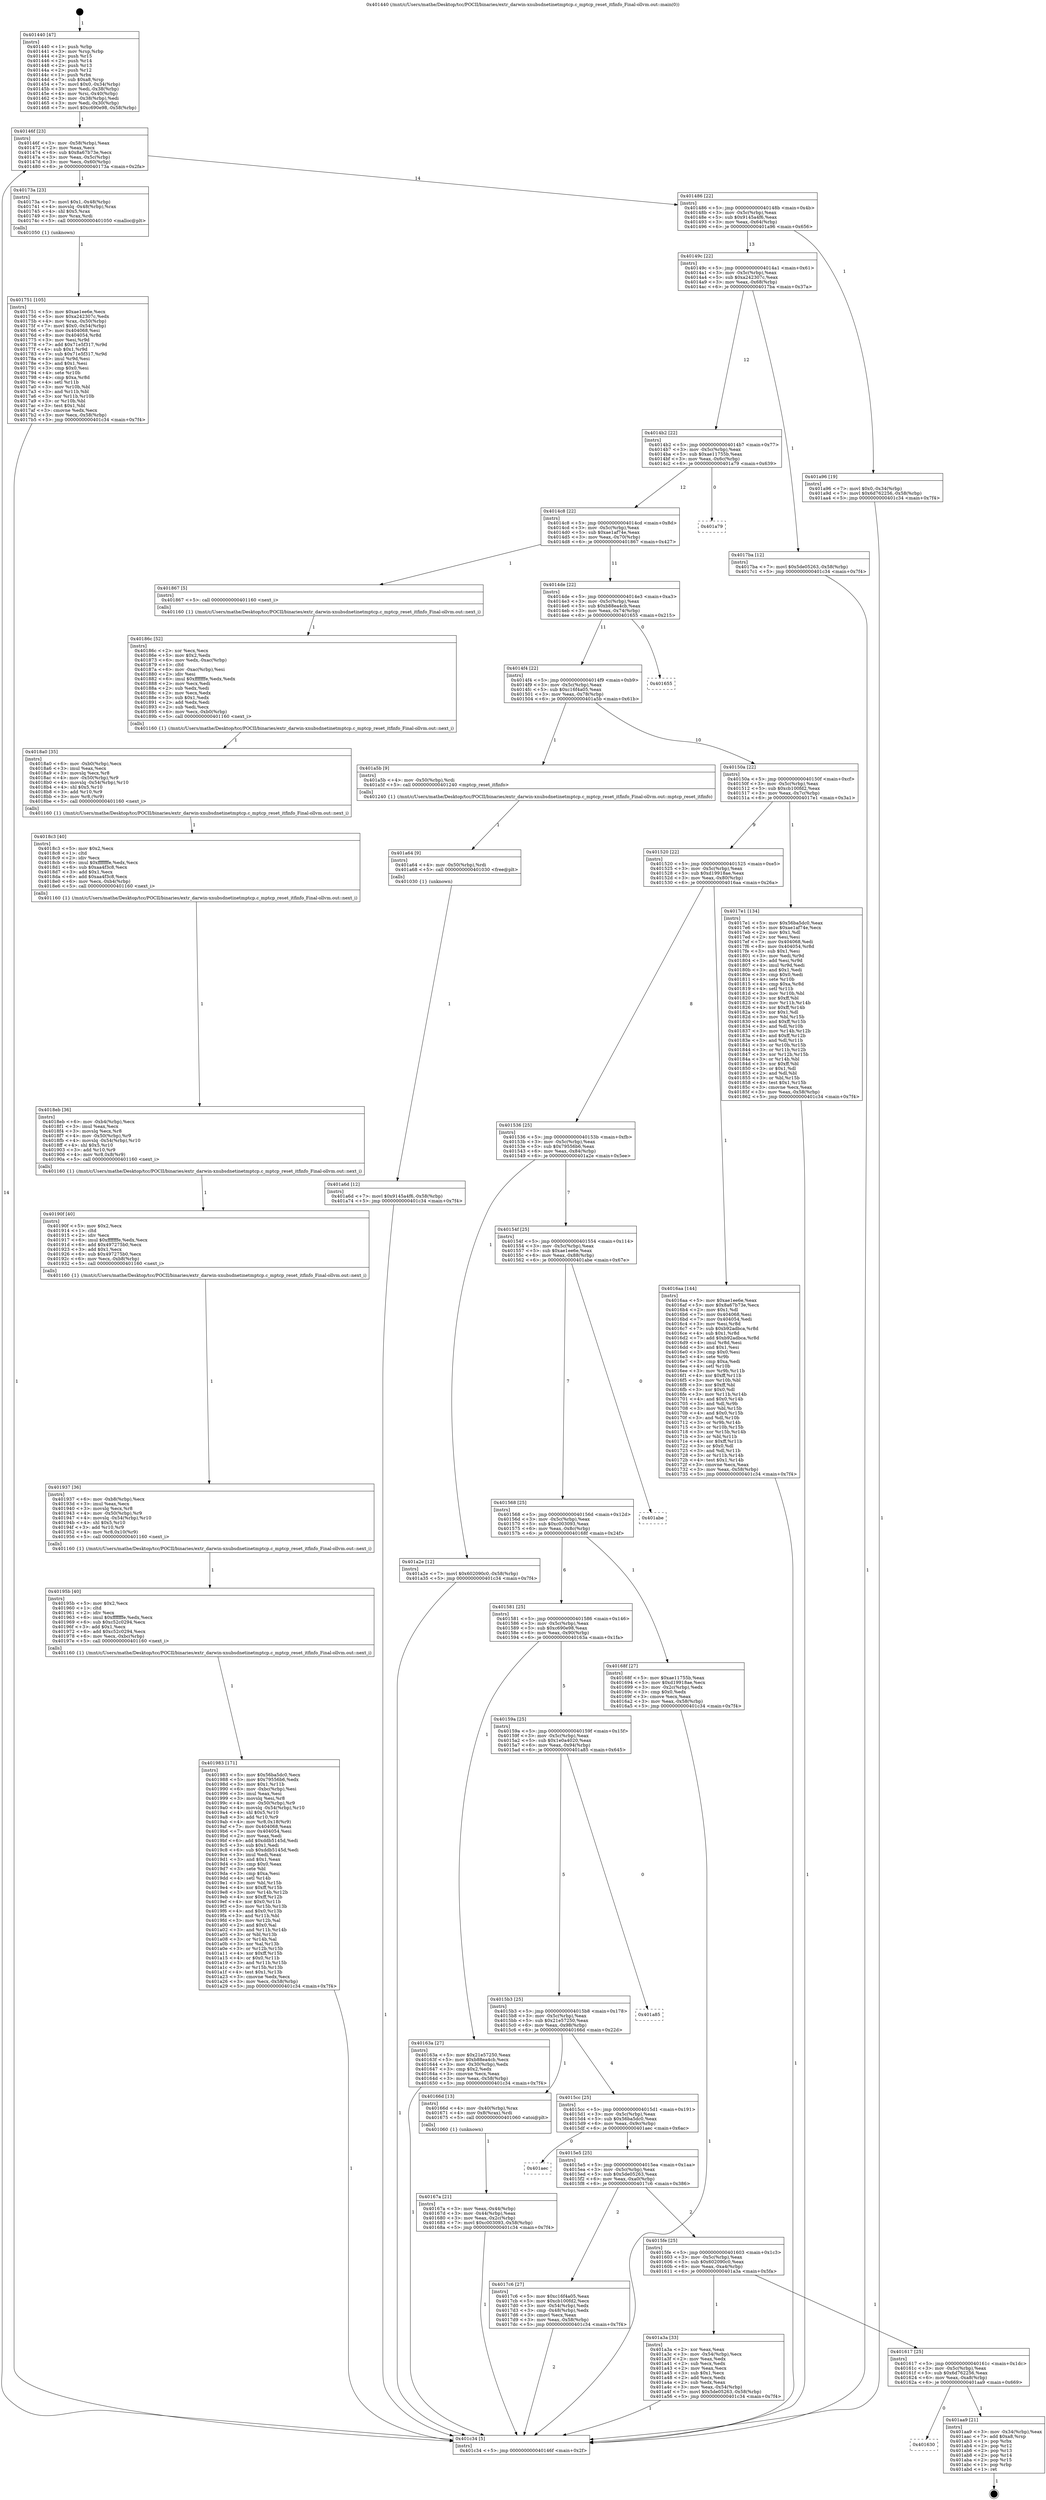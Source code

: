 digraph "0x401440" {
  label = "0x401440 (/mnt/c/Users/mathe/Desktop/tcc/POCII/binaries/extr_darwin-xnubsdnetinetmptcp.c_mptcp_reset_itfinfo_Final-ollvm.out::main(0))"
  labelloc = "t"
  node[shape=record]

  Entry [label="",width=0.3,height=0.3,shape=circle,fillcolor=black,style=filled]
  "0x40146f" [label="{
     0x40146f [23]\l
     | [instrs]\l
     &nbsp;&nbsp;0x40146f \<+3\>: mov -0x58(%rbp),%eax\l
     &nbsp;&nbsp;0x401472 \<+2\>: mov %eax,%ecx\l
     &nbsp;&nbsp;0x401474 \<+6\>: sub $0x8a67b73e,%ecx\l
     &nbsp;&nbsp;0x40147a \<+3\>: mov %eax,-0x5c(%rbp)\l
     &nbsp;&nbsp;0x40147d \<+3\>: mov %ecx,-0x60(%rbp)\l
     &nbsp;&nbsp;0x401480 \<+6\>: je 000000000040173a \<main+0x2fa\>\l
  }"]
  "0x40173a" [label="{
     0x40173a [23]\l
     | [instrs]\l
     &nbsp;&nbsp;0x40173a \<+7\>: movl $0x1,-0x48(%rbp)\l
     &nbsp;&nbsp;0x401741 \<+4\>: movslq -0x48(%rbp),%rax\l
     &nbsp;&nbsp;0x401745 \<+4\>: shl $0x5,%rax\l
     &nbsp;&nbsp;0x401749 \<+3\>: mov %rax,%rdi\l
     &nbsp;&nbsp;0x40174c \<+5\>: call 0000000000401050 \<malloc@plt\>\l
     | [calls]\l
     &nbsp;&nbsp;0x401050 \{1\} (unknown)\l
  }"]
  "0x401486" [label="{
     0x401486 [22]\l
     | [instrs]\l
     &nbsp;&nbsp;0x401486 \<+5\>: jmp 000000000040148b \<main+0x4b\>\l
     &nbsp;&nbsp;0x40148b \<+3\>: mov -0x5c(%rbp),%eax\l
     &nbsp;&nbsp;0x40148e \<+5\>: sub $0x9145a4f6,%eax\l
     &nbsp;&nbsp;0x401493 \<+3\>: mov %eax,-0x64(%rbp)\l
     &nbsp;&nbsp;0x401496 \<+6\>: je 0000000000401a96 \<main+0x656\>\l
  }"]
  Exit [label="",width=0.3,height=0.3,shape=circle,fillcolor=black,style=filled,peripheries=2]
  "0x401a96" [label="{
     0x401a96 [19]\l
     | [instrs]\l
     &nbsp;&nbsp;0x401a96 \<+7\>: movl $0x0,-0x34(%rbp)\l
     &nbsp;&nbsp;0x401a9d \<+7\>: movl $0x6d762256,-0x58(%rbp)\l
     &nbsp;&nbsp;0x401aa4 \<+5\>: jmp 0000000000401c34 \<main+0x7f4\>\l
  }"]
  "0x40149c" [label="{
     0x40149c [22]\l
     | [instrs]\l
     &nbsp;&nbsp;0x40149c \<+5\>: jmp 00000000004014a1 \<main+0x61\>\l
     &nbsp;&nbsp;0x4014a1 \<+3\>: mov -0x5c(%rbp),%eax\l
     &nbsp;&nbsp;0x4014a4 \<+5\>: sub $0xa242307c,%eax\l
     &nbsp;&nbsp;0x4014a9 \<+3\>: mov %eax,-0x68(%rbp)\l
     &nbsp;&nbsp;0x4014ac \<+6\>: je 00000000004017ba \<main+0x37a\>\l
  }"]
  "0x401630" [label="{
     0x401630\l
  }", style=dashed]
  "0x4017ba" [label="{
     0x4017ba [12]\l
     | [instrs]\l
     &nbsp;&nbsp;0x4017ba \<+7\>: movl $0x5de05263,-0x58(%rbp)\l
     &nbsp;&nbsp;0x4017c1 \<+5\>: jmp 0000000000401c34 \<main+0x7f4\>\l
  }"]
  "0x4014b2" [label="{
     0x4014b2 [22]\l
     | [instrs]\l
     &nbsp;&nbsp;0x4014b2 \<+5\>: jmp 00000000004014b7 \<main+0x77\>\l
     &nbsp;&nbsp;0x4014b7 \<+3\>: mov -0x5c(%rbp),%eax\l
     &nbsp;&nbsp;0x4014ba \<+5\>: sub $0xae11755b,%eax\l
     &nbsp;&nbsp;0x4014bf \<+3\>: mov %eax,-0x6c(%rbp)\l
     &nbsp;&nbsp;0x4014c2 \<+6\>: je 0000000000401a79 \<main+0x639\>\l
  }"]
  "0x401aa9" [label="{
     0x401aa9 [21]\l
     | [instrs]\l
     &nbsp;&nbsp;0x401aa9 \<+3\>: mov -0x34(%rbp),%eax\l
     &nbsp;&nbsp;0x401aac \<+7\>: add $0xa8,%rsp\l
     &nbsp;&nbsp;0x401ab3 \<+1\>: pop %rbx\l
     &nbsp;&nbsp;0x401ab4 \<+2\>: pop %r12\l
     &nbsp;&nbsp;0x401ab6 \<+2\>: pop %r13\l
     &nbsp;&nbsp;0x401ab8 \<+2\>: pop %r14\l
     &nbsp;&nbsp;0x401aba \<+2\>: pop %r15\l
     &nbsp;&nbsp;0x401abc \<+1\>: pop %rbp\l
     &nbsp;&nbsp;0x401abd \<+1\>: ret\l
  }"]
  "0x401a79" [label="{
     0x401a79\l
  }", style=dashed]
  "0x4014c8" [label="{
     0x4014c8 [22]\l
     | [instrs]\l
     &nbsp;&nbsp;0x4014c8 \<+5\>: jmp 00000000004014cd \<main+0x8d\>\l
     &nbsp;&nbsp;0x4014cd \<+3\>: mov -0x5c(%rbp),%eax\l
     &nbsp;&nbsp;0x4014d0 \<+5\>: sub $0xae1af74e,%eax\l
     &nbsp;&nbsp;0x4014d5 \<+3\>: mov %eax,-0x70(%rbp)\l
     &nbsp;&nbsp;0x4014d8 \<+6\>: je 0000000000401867 \<main+0x427\>\l
  }"]
  "0x401a6d" [label="{
     0x401a6d [12]\l
     | [instrs]\l
     &nbsp;&nbsp;0x401a6d \<+7\>: movl $0x9145a4f6,-0x58(%rbp)\l
     &nbsp;&nbsp;0x401a74 \<+5\>: jmp 0000000000401c34 \<main+0x7f4\>\l
  }"]
  "0x401867" [label="{
     0x401867 [5]\l
     | [instrs]\l
     &nbsp;&nbsp;0x401867 \<+5\>: call 0000000000401160 \<next_i\>\l
     | [calls]\l
     &nbsp;&nbsp;0x401160 \{1\} (/mnt/c/Users/mathe/Desktop/tcc/POCII/binaries/extr_darwin-xnubsdnetinetmptcp.c_mptcp_reset_itfinfo_Final-ollvm.out::next_i)\l
  }"]
  "0x4014de" [label="{
     0x4014de [22]\l
     | [instrs]\l
     &nbsp;&nbsp;0x4014de \<+5\>: jmp 00000000004014e3 \<main+0xa3\>\l
     &nbsp;&nbsp;0x4014e3 \<+3\>: mov -0x5c(%rbp),%eax\l
     &nbsp;&nbsp;0x4014e6 \<+5\>: sub $0xb88ea4cb,%eax\l
     &nbsp;&nbsp;0x4014eb \<+3\>: mov %eax,-0x74(%rbp)\l
     &nbsp;&nbsp;0x4014ee \<+6\>: je 0000000000401655 \<main+0x215\>\l
  }"]
  "0x401a64" [label="{
     0x401a64 [9]\l
     | [instrs]\l
     &nbsp;&nbsp;0x401a64 \<+4\>: mov -0x50(%rbp),%rdi\l
     &nbsp;&nbsp;0x401a68 \<+5\>: call 0000000000401030 \<free@plt\>\l
     | [calls]\l
     &nbsp;&nbsp;0x401030 \{1\} (unknown)\l
  }"]
  "0x401655" [label="{
     0x401655\l
  }", style=dashed]
  "0x4014f4" [label="{
     0x4014f4 [22]\l
     | [instrs]\l
     &nbsp;&nbsp;0x4014f4 \<+5\>: jmp 00000000004014f9 \<main+0xb9\>\l
     &nbsp;&nbsp;0x4014f9 \<+3\>: mov -0x5c(%rbp),%eax\l
     &nbsp;&nbsp;0x4014fc \<+5\>: sub $0xc16f4a05,%eax\l
     &nbsp;&nbsp;0x401501 \<+3\>: mov %eax,-0x78(%rbp)\l
     &nbsp;&nbsp;0x401504 \<+6\>: je 0000000000401a5b \<main+0x61b\>\l
  }"]
  "0x401617" [label="{
     0x401617 [25]\l
     | [instrs]\l
     &nbsp;&nbsp;0x401617 \<+5\>: jmp 000000000040161c \<main+0x1dc\>\l
     &nbsp;&nbsp;0x40161c \<+3\>: mov -0x5c(%rbp),%eax\l
     &nbsp;&nbsp;0x40161f \<+5\>: sub $0x6d762256,%eax\l
     &nbsp;&nbsp;0x401624 \<+6\>: mov %eax,-0xa8(%rbp)\l
     &nbsp;&nbsp;0x40162a \<+6\>: je 0000000000401aa9 \<main+0x669\>\l
  }"]
  "0x401a5b" [label="{
     0x401a5b [9]\l
     | [instrs]\l
     &nbsp;&nbsp;0x401a5b \<+4\>: mov -0x50(%rbp),%rdi\l
     &nbsp;&nbsp;0x401a5f \<+5\>: call 0000000000401240 \<mptcp_reset_itfinfo\>\l
     | [calls]\l
     &nbsp;&nbsp;0x401240 \{1\} (/mnt/c/Users/mathe/Desktop/tcc/POCII/binaries/extr_darwin-xnubsdnetinetmptcp.c_mptcp_reset_itfinfo_Final-ollvm.out::mptcp_reset_itfinfo)\l
  }"]
  "0x40150a" [label="{
     0x40150a [22]\l
     | [instrs]\l
     &nbsp;&nbsp;0x40150a \<+5\>: jmp 000000000040150f \<main+0xcf\>\l
     &nbsp;&nbsp;0x40150f \<+3\>: mov -0x5c(%rbp),%eax\l
     &nbsp;&nbsp;0x401512 \<+5\>: sub $0xcb100fd2,%eax\l
     &nbsp;&nbsp;0x401517 \<+3\>: mov %eax,-0x7c(%rbp)\l
     &nbsp;&nbsp;0x40151a \<+6\>: je 00000000004017e1 \<main+0x3a1\>\l
  }"]
  "0x401a3a" [label="{
     0x401a3a [33]\l
     | [instrs]\l
     &nbsp;&nbsp;0x401a3a \<+2\>: xor %eax,%eax\l
     &nbsp;&nbsp;0x401a3c \<+3\>: mov -0x54(%rbp),%ecx\l
     &nbsp;&nbsp;0x401a3f \<+2\>: mov %eax,%edx\l
     &nbsp;&nbsp;0x401a41 \<+2\>: sub %ecx,%edx\l
     &nbsp;&nbsp;0x401a43 \<+2\>: mov %eax,%ecx\l
     &nbsp;&nbsp;0x401a45 \<+3\>: sub $0x1,%ecx\l
     &nbsp;&nbsp;0x401a48 \<+2\>: add %ecx,%edx\l
     &nbsp;&nbsp;0x401a4a \<+2\>: sub %edx,%eax\l
     &nbsp;&nbsp;0x401a4c \<+3\>: mov %eax,-0x54(%rbp)\l
     &nbsp;&nbsp;0x401a4f \<+7\>: movl $0x5de05263,-0x58(%rbp)\l
     &nbsp;&nbsp;0x401a56 \<+5\>: jmp 0000000000401c34 \<main+0x7f4\>\l
  }"]
  "0x4017e1" [label="{
     0x4017e1 [134]\l
     | [instrs]\l
     &nbsp;&nbsp;0x4017e1 \<+5\>: mov $0x56ba5dc0,%eax\l
     &nbsp;&nbsp;0x4017e6 \<+5\>: mov $0xae1af74e,%ecx\l
     &nbsp;&nbsp;0x4017eb \<+2\>: mov $0x1,%dl\l
     &nbsp;&nbsp;0x4017ed \<+2\>: xor %esi,%esi\l
     &nbsp;&nbsp;0x4017ef \<+7\>: mov 0x404068,%edi\l
     &nbsp;&nbsp;0x4017f6 \<+8\>: mov 0x404054,%r8d\l
     &nbsp;&nbsp;0x4017fe \<+3\>: sub $0x1,%esi\l
     &nbsp;&nbsp;0x401801 \<+3\>: mov %edi,%r9d\l
     &nbsp;&nbsp;0x401804 \<+3\>: add %esi,%r9d\l
     &nbsp;&nbsp;0x401807 \<+4\>: imul %r9d,%edi\l
     &nbsp;&nbsp;0x40180b \<+3\>: and $0x1,%edi\l
     &nbsp;&nbsp;0x40180e \<+3\>: cmp $0x0,%edi\l
     &nbsp;&nbsp;0x401811 \<+4\>: sete %r10b\l
     &nbsp;&nbsp;0x401815 \<+4\>: cmp $0xa,%r8d\l
     &nbsp;&nbsp;0x401819 \<+4\>: setl %r11b\l
     &nbsp;&nbsp;0x40181d \<+3\>: mov %r10b,%bl\l
     &nbsp;&nbsp;0x401820 \<+3\>: xor $0xff,%bl\l
     &nbsp;&nbsp;0x401823 \<+3\>: mov %r11b,%r14b\l
     &nbsp;&nbsp;0x401826 \<+4\>: xor $0xff,%r14b\l
     &nbsp;&nbsp;0x40182a \<+3\>: xor $0x1,%dl\l
     &nbsp;&nbsp;0x40182d \<+3\>: mov %bl,%r15b\l
     &nbsp;&nbsp;0x401830 \<+4\>: and $0xff,%r15b\l
     &nbsp;&nbsp;0x401834 \<+3\>: and %dl,%r10b\l
     &nbsp;&nbsp;0x401837 \<+3\>: mov %r14b,%r12b\l
     &nbsp;&nbsp;0x40183a \<+4\>: and $0xff,%r12b\l
     &nbsp;&nbsp;0x40183e \<+3\>: and %dl,%r11b\l
     &nbsp;&nbsp;0x401841 \<+3\>: or %r10b,%r15b\l
     &nbsp;&nbsp;0x401844 \<+3\>: or %r11b,%r12b\l
     &nbsp;&nbsp;0x401847 \<+3\>: xor %r12b,%r15b\l
     &nbsp;&nbsp;0x40184a \<+3\>: or %r14b,%bl\l
     &nbsp;&nbsp;0x40184d \<+3\>: xor $0xff,%bl\l
     &nbsp;&nbsp;0x401850 \<+3\>: or $0x1,%dl\l
     &nbsp;&nbsp;0x401853 \<+2\>: and %dl,%bl\l
     &nbsp;&nbsp;0x401855 \<+3\>: or %bl,%r15b\l
     &nbsp;&nbsp;0x401858 \<+4\>: test $0x1,%r15b\l
     &nbsp;&nbsp;0x40185c \<+3\>: cmovne %ecx,%eax\l
     &nbsp;&nbsp;0x40185f \<+3\>: mov %eax,-0x58(%rbp)\l
     &nbsp;&nbsp;0x401862 \<+5\>: jmp 0000000000401c34 \<main+0x7f4\>\l
  }"]
  "0x401520" [label="{
     0x401520 [22]\l
     | [instrs]\l
     &nbsp;&nbsp;0x401520 \<+5\>: jmp 0000000000401525 \<main+0xe5\>\l
     &nbsp;&nbsp;0x401525 \<+3\>: mov -0x5c(%rbp),%eax\l
     &nbsp;&nbsp;0x401528 \<+5\>: sub $0xd19918ae,%eax\l
     &nbsp;&nbsp;0x40152d \<+3\>: mov %eax,-0x80(%rbp)\l
     &nbsp;&nbsp;0x401530 \<+6\>: je 00000000004016aa \<main+0x26a\>\l
  }"]
  "0x401983" [label="{
     0x401983 [171]\l
     | [instrs]\l
     &nbsp;&nbsp;0x401983 \<+5\>: mov $0x56ba5dc0,%ecx\l
     &nbsp;&nbsp;0x401988 \<+5\>: mov $0x79556b6,%edx\l
     &nbsp;&nbsp;0x40198d \<+3\>: mov $0x1,%r11b\l
     &nbsp;&nbsp;0x401990 \<+6\>: mov -0xbc(%rbp),%esi\l
     &nbsp;&nbsp;0x401996 \<+3\>: imul %eax,%esi\l
     &nbsp;&nbsp;0x401999 \<+3\>: movslq %esi,%r8\l
     &nbsp;&nbsp;0x40199c \<+4\>: mov -0x50(%rbp),%r9\l
     &nbsp;&nbsp;0x4019a0 \<+4\>: movslq -0x54(%rbp),%r10\l
     &nbsp;&nbsp;0x4019a4 \<+4\>: shl $0x5,%r10\l
     &nbsp;&nbsp;0x4019a8 \<+3\>: add %r10,%r9\l
     &nbsp;&nbsp;0x4019ab \<+4\>: mov %r8,0x18(%r9)\l
     &nbsp;&nbsp;0x4019af \<+7\>: mov 0x404068,%eax\l
     &nbsp;&nbsp;0x4019b6 \<+7\>: mov 0x404054,%esi\l
     &nbsp;&nbsp;0x4019bd \<+2\>: mov %eax,%edi\l
     &nbsp;&nbsp;0x4019bf \<+6\>: add $0xddb5145d,%edi\l
     &nbsp;&nbsp;0x4019c5 \<+3\>: sub $0x1,%edi\l
     &nbsp;&nbsp;0x4019c8 \<+6\>: sub $0xddb5145d,%edi\l
     &nbsp;&nbsp;0x4019ce \<+3\>: imul %edi,%eax\l
     &nbsp;&nbsp;0x4019d1 \<+3\>: and $0x1,%eax\l
     &nbsp;&nbsp;0x4019d4 \<+3\>: cmp $0x0,%eax\l
     &nbsp;&nbsp;0x4019d7 \<+3\>: sete %bl\l
     &nbsp;&nbsp;0x4019da \<+3\>: cmp $0xa,%esi\l
     &nbsp;&nbsp;0x4019dd \<+4\>: setl %r14b\l
     &nbsp;&nbsp;0x4019e1 \<+3\>: mov %bl,%r15b\l
     &nbsp;&nbsp;0x4019e4 \<+4\>: xor $0xff,%r15b\l
     &nbsp;&nbsp;0x4019e8 \<+3\>: mov %r14b,%r12b\l
     &nbsp;&nbsp;0x4019eb \<+4\>: xor $0xff,%r12b\l
     &nbsp;&nbsp;0x4019ef \<+4\>: xor $0x0,%r11b\l
     &nbsp;&nbsp;0x4019f3 \<+3\>: mov %r15b,%r13b\l
     &nbsp;&nbsp;0x4019f6 \<+4\>: and $0x0,%r13b\l
     &nbsp;&nbsp;0x4019fa \<+3\>: and %r11b,%bl\l
     &nbsp;&nbsp;0x4019fd \<+3\>: mov %r12b,%al\l
     &nbsp;&nbsp;0x401a00 \<+2\>: and $0x0,%al\l
     &nbsp;&nbsp;0x401a02 \<+3\>: and %r11b,%r14b\l
     &nbsp;&nbsp;0x401a05 \<+3\>: or %bl,%r13b\l
     &nbsp;&nbsp;0x401a08 \<+3\>: or %r14b,%al\l
     &nbsp;&nbsp;0x401a0b \<+3\>: xor %al,%r13b\l
     &nbsp;&nbsp;0x401a0e \<+3\>: or %r12b,%r15b\l
     &nbsp;&nbsp;0x401a11 \<+4\>: xor $0xff,%r15b\l
     &nbsp;&nbsp;0x401a15 \<+4\>: or $0x0,%r11b\l
     &nbsp;&nbsp;0x401a19 \<+3\>: and %r11b,%r15b\l
     &nbsp;&nbsp;0x401a1c \<+3\>: or %r15b,%r13b\l
     &nbsp;&nbsp;0x401a1f \<+4\>: test $0x1,%r13b\l
     &nbsp;&nbsp;0x401a23 \<+3\>: cmovne %edx,%ecx\l
     &nbsp;&nbsp;0x401a26 \<+3\>: mov %ecx,-0x58(%rbp)\l
     &nbsp;&nbsp;0x401a29 \<+5\>: jmp 0000000000401c34 \<main+0x7f4\>\l
  }"]
  "0x4016aa" [label="{
     0x4016aa [144]\l
     | [instrs]\l
     &nbsp;&nbsp;0x4016aa \<+5\>: mov $0xae1ee6e,%eax\l
     &nbsp;&nbsp;0x4016af \<+5\>: mov $0x8a67b73e,%ecx\l
     &nbsp;&nbsp;0x4016b4 \<+2\>: mov $0x1,%dl\l
     &nbsp;&nbsp;0x4016b6 \<+7\>: mov 0x404068,%esi\l
     &nbsp;&nbsp;0x4016bd \<+7\>: mov 0x404054,%edi\l
     &nbsp;&nbsp;0x4016c4 \<+3\>: mov %esi,%r8d\l
     &nbsp;&nbsp;0x4016c7 \<+7\>: sub $0xb92adbca,%r8d\l
     &nbsp;&nbsp;0x4016ce \<+4\>: sub $0x1,%r8d\l
     &nbsp;&nbsp;0x4016d2 \<+7\>: add $0xb92adbca,%r8d\l
     &nbsp;&nbsp;0x4016d9 \<+4\>: imul %r8d,%esi\l
     &nbsp;&nbsp;0x4016dd \<+3\>: and $0x1,%esi\l
     &nbsp;&nbsp;0x4016e0 \<+3\>: cmp $0x0,%esi\l
     &nbsp;&nbsp;0x4016e3 \<+4\>: sete %r9b\l
     &nbsp;&nbsp;0x4016e7 \<+3\>: cmp $0xa,%edi\l
     &nbsp;&nbsp;0x4016ea \<+4\>: setl %r10b\l
     &nbsp;&nbsp;0x4016ee \<+3\>: mov %r9b,%r11b\l
     &nbsp;&nbsp;0x4016f1 \<+4\>: xor $0xff,%r11b\l
     &nbsp;&nbsp;0x4016f5 \<+3\>: mov %r10b,%bl\l
     &nbsp;&nbsp;0x4016f8 \<+3\>: xor $0xff,%bl\l
     &nbsp;&nbsp;0x4016fb \<+3\>: xor $0x0,%dl\l
     &nbsp;&nbsp;0x4016fe \<+3\>: mov %r11b,%r14b\l
     &nbsp;&nbsp;0x401701 \<+4\>: and $0x0,%r14b\l
     &nbsp;&nbsp;0x401705 \<+3\>: and %dl,%r9b\l
     &nbsp;&nbsp;0x401708 \<+3\>: mov %bl,%r15b\l
     &nbsp;&nbsp;0x40170b \<+4\>: and $0x0,%r15b\l
     &nbsp;&nbsp;0x40170f \<+3\>: and %dl,%r10b\l
     &nbsp;&nbsp;0x401712 \<+3\>: or %r9b,%r14b\l
     &nbsp;&nbsp;0x401715 \<+3\>: or %r10b,%r15b\l
     &nbsp;&nbsp;0x401718 \<+3\>: xor %r15b,%r14b\l
     &nbsp;&nbsp;0x40171b \<+3\>: or %bl,%r11b\l
     &nbsp;&nbsp;0x40171e \<+4\>: xor $0xff,%r11b\l
     &nbsp;&nbsp;0x401722 \<+3\>: or $0x0,%dl\l
     &nbsp;&nbsp;0x401725 \<+3\>: and %dl,%r11b\l
     &nbsp;&nbsp;0x401728 \<+3\>: or %r11b,%r14b\l
     &nbsp;&nbsp;0x40172b \<+4\>: test $0x1,%r14b\l
     &nbsp;&nbsp;0x40172f \<+3\>: cmovne %ecx,%eax\l
     &nbsp;&nbsp;0x401732 \<+3\>: mov %eax,-0x58(%rbp)\l
     &nbsp;&nbsp;0x401735 \<+5\>: jmp 0000000000401c34 \<main+0x7f4\>\l
  }"]
  "0x401536" [label="{
     0x401536 [25]\l
     | [instrs]\l
     &nbsp;&nbsp;0x401536 \<+5\>: jmp 000000000040153b \<main+0xfb\>\l
     &nbsp;&nbsp;0x40153b \<+3\>: mov -0x5c(%rbp),%eax\l
     &nbsp;&nbsp;0x40153e \<+5\>: sub $0x79556b6,%eax\l
     &nbsp;&nbsp;0x401543 \<+6\>: mov %eax,-0x84(%rbp)\l
     &nbsp;&nbsp;0x401549 \<+6\>: je 0000000000401a2e \<main+0x5ee\>\l
  }"]
  "0x40195b" [label="{
     0x40195b [40]\l
     | [instrs]\l
     &nbsp;&nbsp;0x40195b \<+5\>: mov $0x2,%ecx\l
     &nbsp;&nbsp;0x401960 \<+1\>: cltd\l
     &nbsp;&nbsp;0x401961 \<+2\>: idiv %ecx\l
     &nbsp;&nbsp;0x401963 \<+6\>: imul $0xfffffffe,%edx,%ecx\l
     &nbsp;&nbsp;0x401969 \<+6\>: sub $0xc52c0294,%ecx\l
     &nbsp;&nbsp;0x40196f \<+3\>: add $0x1,%ecx\l
     &nbsp;&nbsp;0x401972 \<+6\>: add $0xc52c0294,%ecx\l
     &nbsp;&nbsp;0x401978 \<+6\>: mov %ecx,-0xbc(%rbp)\l
     &nbsp;&nbsp;0x40197e \<+5\>: call 0000000000401160 \<next_i\>\l
     | [calls]\l
     &nbsp;&nbsp;0x401160 \{1\} (/mnt/c/Users/mathe/Desktop/tcc/POCII/binaries/extr_darwin-xnubsdnetinetmptcp.c_mptcp_reset_itfinfo_Final-ollvm.out::next_i)\l
  }"]
  "0x401a2e" [label="{
     0x401a2e [12]\l
     | [instrs]\l
     &nbsp;&nbsp;0x401a2e \<+7\>: movl $0x602090c0,-0x58(%rbp)\l
     &nbsp;&nbsp;0x401a35 \<+5\>: jmp 0000000000401c34 \<main+0x7f4\>\l
  }"]
  "0x40154f" [label="{
     0x40154f [25]\l
     | [instrs]\l
     &nbsp;&nbsp;0x40154f \<+5\>: jmp 0000000000401554 \<main+0x114\>\l
     &nbsp;&nbsp;0x401554 \<+3\>: mov -0x5c(%rbp),%eax\l
     &nbsp;&nbsp;0x401557 \<+5\>: sub $0xae1ee6e,%eax\l
     &nbsp;&nbsp;0x40155c \<+6\>: mov %eax,-0x88(%rbp)\l
     &nbsp;&nbsp;0x401562 \<+6\>: je 0000000000401abe \<main+0x67e\>\l
  }"]
  "0x401937" [label="{
     0x401937 [36]\l
     | [instrs]\l
     &nbsp;&nbsp;0x401937 \<+6\>: mov -0xb8(%rbp),%ecx\l
     &nbsp;&nbsp;0x40193d \<+3\>: imul %eax,%ecx\l
     &nbsp;&nbsp;0x401940 \<+3\>: movslq %ecx,%r8\l
     &nbsp;&nbsp;0x401943 \<+4\>: mov -0x50(%rbp),%r9\l
     &nbsp;&nbsp;0x401947 \<+4\>: movslq -0x54(%rbp),%r10\l
     &nbsp;&nbsp;0x40194b \<+4\>: shl $0x5,%r10\l
     &nbsp;&nbsp;0x40194f \<+3\>: add %r10,%r9\l
     &nbsp;&nbsp;0x401952 \<+4\>: mov %r8,0x10(%r9)\l
     &nbsp;&nbsp;0x401956 \<+5\>: call 0000000000401160 \<next_i\>\l
     | [calls]\l
     &nbsp;&nbsp;0x401160 \{1\} (/mnt/c/Users/mathe/Desktop/tcc/POCII/binaries/extr_darwin-xnubsdnetinetmptcp.c_mptcp_reset_itfinfo_Final-ollvm.out::next_i)\l
  }"]
  "0x401abe" [label="{
     0x401abe\l
  }", style=dashed]
  "0x401568" [label="{
     0x401568 [25]\l
     | [instrs]\l
     &nbsp;&nbsp;0x401568 \<+5\>: jmp 000000000040156d \<main+0x12d\>\l
     &nbsp;&nbsp;0x40156d \<+3\>: mov -0x5c(%rbp),%eax\l
     &nbsp;&nbsp;0x401570 \<+5\>: sub $0xc003093,%eax\l
     &nbsp;&nbsp;0x401575 \<+6\>: mov %eax,-0x8c(%rbp)\l
     &nbsp;&nbsp;0x40157b \<+6\>: je 000000000040168f \<main+0x24f\>\l
  }"]
  "0x40190f" [label="{
     0x40190f [40]\l
     | [instrs]\l
     &nbsp;&nbsp;0x40190f \<+5\>: mov $0x2,%ecx\l
     &nbsp;&nbsp;0x401914 \<+1\>: cltd\l
     &nbsp;&nbsp;0x401915 \<+2\>: idiv %ecx\l
     &nbsp;&nbsp;0x401917 \<+6\>: imul $0xfffffffe,%edx,%ecx\l
     &nbsp;&nbsp;0x40191d \<+6\>: add $0x497275b0,%ecx\l
     &nbsp;&nbsp;0x401923 \<+3\>: add $0x1,%ecx\l
     &nbsp;&nbsp;0x401926 \<+6\>: sub $0x497275b0,%ecx\l
     &nbsp;&nbsp;0x40192c \<+6\>: mov %ecx,-0xb8(%rbp)\l
     &nbsp;&nbsp;0x401932 \<+5\>: call 0000000000401160 \<next_i\>\l
     | [calls]\l
     &nbsp;&nbsp;0x401160 \{1\} (/mnt/c/Users/mathe/Desktop/tcc/POCII/binaries/extr_darwin-xnubsdnetinetmptcp.c_mptcp_reset_itfinfo_Final-ollvm.out::next_i)\l
  }"]
  "0x40168f" [label="{
     0x40168f [27]\l
     | [instrs]\l
     &nbsp;&nbsp;0x40168f \<+5\>: mov $0xae11755b,%eax\l
     &nbsp;&nbsp;0x401694 \<+5\>: mov $0xd19918ae,%ecx\l
     &nbsp;&nbsp;0x401699 \<+3\>: mov -0x2c(%rbp),%edx\l
     &nbsp;&nbsp;0x40169c \<+3\>: cmp $0x0,%edx\l
     &nbsp;&nbsp;0x40169f \<+3\>: cmove %ecx,%eax\l
     &nbsp;&nbsp;0x4016a2 \<+3\>: mov %eax,-0x58(%rbp)\l
     &nbsp;&nbsp;0x4016a5 \<+5\>: jmp 0000000000401c34 \<main+0x7f4\>\l
  }"]
  "0x401581" [label="{
     0x401581 [25]\l
     | [instrs]\l
     &nbsp;&nbsp;0x401581 \<+5\>: jmp 0000000000401586 \<main+0x146\>\l
     &nbsp;&nbsp;0x401586 \<+3\>: mov -0x5c(%rbp),%eax\l
     &nbsp;&nbsp;0x401589 \<+5\>: sub $0xc690e98,%eax\l
     &nbsp;&nbsp;0x40158e \<+6\>: mov %eax,-0x90(%rbp)\l
     &nbsp;&nbsp;0x401594 \<+6\>: je 000000000040163a \<main+0x1fa\>\l
  }"]
  "0x4018eb" [label="{
     0x4018eb [36]\l
     | [instrs]\l
     &nbsp;&nbsp;0x4018eb \<+6\>: mov -0xb4(%rbp),%ecx\l
     &nbsp;&nbsp;0x4018f1 \<+3\>: imul %eax,%ecx\l
     &nbsp;&nbsp;0x4018f4 \<+3\>: movslq %ecx,%r8\l
     &nbsp;&nbsp;0x4018f7 \<+4\>: mov -0x50(%rbp),%r9\l
     &nbsp;&nbsp;0x4018fb \<+4\>: movslq -0x54(%rbp),%r10\l
     &nbsp;&nbsp;0x4018ff \<+4\>: shl $0x5,%r10\l
     &nbsp;&nbsp;0x401903 \<+3\>: add %r10,%r9\l
     &nbsp;&nbsp;0x401906 \<+4\>: mov %r8,0x8(%r9)\l
     &nbsp;&nbsp;0x40190a \<+5\>: call 0000000000401160 \<next_i\>\l
     | [calls]\l
     &nbsp;&nbsp;0x401160 \{1\} (/mnt/c/Users/mathe/Desktop/tcc/POCII/binaries/extr_darwin-xnubsdnetinetmptcp.c_mptcp_reset_itfinfo_Final-ollvm.out::next_i)\l
  }"]
  "0x40163a" [label="{
     0x40163a [27]\l
     | [instrs]\l
     &nbsp;&nbsp;0x40163a \<+5\>: mov $0x21e57250,%eax\l
     &nbsp;&nbsp;0x40163f \<+5\>: mov $0xb88ea4cb,%ecx\l
     &nbsp;&nbsp;0x401644 \<+3\>: mov -0x30(%rbp),%edx\l
     &nbsp;&nbsp;0x401647 \<+3\>: cmp $0x2,%edx\l
     &nbsp;&nbsp;0x40164a \<+3\>: cmovne %ecx,%eax\l
     &nbsp;&nbsp;0x40164d \<+3\>: mov %eax,-0x58(%rbp)\l
     &nbsp;&nbsp;0x401650 \<+5\>: jmp 0000000000401c34 \<main+0x7f4\>\l
  }"]
  "0x40159a" [label="{
     0x40159a [25]\l
     | [instrs]\l
     &nbsp;&nbsp;0x40159a \<+5\>: jmp 000000000040159f \<main+0x15f\>\l
     &nbsp;&nbsp;0x40159f \<+3\>: mov -0x5c(%rbp),%eax\l
     &nbsp;&nbsp;0x4015a2 \<+5\>: sub $0x1e0a4020,%eax\l
     &nbsp;&nbsp;0x4015a7 \<+6\>: mov %eax,-0x94(%rbp)\l
     &nbsp;&nbsp;0x4015ad \<+6\>: je 0000000000401a85 \<main+0x645\>\l
  }"]
  "0x401c34" [label="{
     0x401c34 [5]\l
     | [instrs]\l
     &nbsp;&nbsp;0x401c34 \<+5\>: jmp 000000000040146f \<main+0x2f\>\l
  }"]
  "0x401440" [label="{
     0x401440 [47]\l
     | [instrs]\l
     &nbsp;&nbsp;0x401440 \<+1\>: push %rbp\l
     &nbsp;&nbsp;0x401441 \<+3\>: mov %rsp,%rbp\l
     &nbsp;&nbsp;0x401444 \<+2\>: push %r15\l
     &nbsp;&nbsp;0x401446 \<+2\>: push %r14\l
     &nbsp;&nbsp;0x401448 \<+2\>: push %r13\l
     &nbsp;&nbsp;0x40144a \<+2\>: push %r12\l
     &nbsp;&nbsp;0x40144c \<+1\>: push %rbx\l
     &nbsp;&nbsp;0x40144d \<+7\>: sub $0xa8,%rsp\l
     &nbsp;&nbsp;0x401454 \<+7\>: movl $0x0,-0x34(%rbp)\l
     &nbsp;&nbsp;0x40145b \<+3\>: mov %edi,-0x38(%rbp)\l
     &nbsp;&nbsp;0x40145e \<+4\>: mov %rsi,-0x40(%rbp)\l
     &nbsp;&nbsp;0x401462 \<+3\>: mov -0x38(%rbp),%edi\l
     &nbsp;&nbsp;0x401465 \<+3\>: mov %edi,-0x30(%rbp)\l
     &nbsp;&nbsp;0x401468 \<+7\>: movl $0xc690e98,-0x58(%rbp)\l
  }"]
  "0x4018c3" [label="{
     0x4018c3 [40]\l
     | [instrs]\l
     &nbsp;&nbsp;0x4018c3 \<+5\>: mov $0x2,%ecx\l
     &nbsp;&nbsp;0x4018c8 \<+1\>: cltd\l
     &nbsp;&nbsp;0x4018c9 \<+2\>: idiv %ecx\l
     &nbsp;&nbsp;0x4018cb \<+6\>: imul $0xfffffffe,%edx,%ecx\l
     &nbsp;&nbsp;0x4018d1 \<+6\>: sub $0xaa4f3c8,%ecx\l
     &nbsp;&nbsp;0x4018d7 \<+3\>: add $0x1,%ecx\l
     &nbsp;&nbsp;0x4018da \<+6\>: add $0xaa4f3c8,%ecx\l
     &nbsp;&nbsp;0x4018e0 \<+6\>: mov %ecx,-0xb4(%rbp)\l
     &nbsp;&nbsp;0x4018e6 \<+5\>: call 0000000000401160 \<next_i\>\l
     | [calls]\l
     &nbsp;&nbsp;0x401160 \{1\} (/mnt/c/Users/mathe/Desktop/tcc/POCII/binaries/extr_darwin-xnubsdnetinetmptcp.c_mptcp_reset_itfinfo_Final-ollvm.out::next_i)\l
  }"]
  "0x401a85" [label="{
     0x401a85\l
  }", style=dashed]
  "0x4015b3" [label="{
     0x4015b3 [25]\l
     | [instrs]\l
     &nbsp;&nbsp;0x4015b3 \<+5\>: jmp 00000000004015b8 \<main+0x178\>\l
     &nbsp;&nbsp;0x4015b8 \<+3\>: mov -0x5c(%rbp),%eax\l
     &nbsp;&nbsp;0x4015bb \<+5\>: sub $0x21e57250,%eax\l
     &nbsp;&nbsp;0x4015c0 \<+6\>: mov %eax,-0x98(%rbp)\l
     &nbsp;&nbsp;0x4015c6 \<+6\>: je 000000000040166d \<main+0x22d\>\l
  }"]
  "0x4018a0" [label="{
     0x4018a0 [35]\l
     | [instrs]\l
     &nbsp;&nbsp;0x4018a0 \<+6\>: mov -0xb0(%rbp),%ecx\l
     &nbsp;&nbsp;0x4018a6 \<+3\>: imul %eax,%ecx\l
     &nbsp;&nbsp;0x4018a9 \<+3\>: movslq %ecx,%r8\l
     &nbsp;&nbsp;0x4018ac \<+4\>: mov -0x50(%rbp),%r9\l
     &nbsp;&nbsp;0x4018b0 \<+4\>: movslq -0x54(%rbp),%r10\l
     &nbsp;&nbsp;0x4018b4 \<+4\>: shl $0x5,%r10\l
     &nbsp;&nbsp;0x4018b8 \<+3\>: add %r10,%r9\l
     &nbsp;&nbsp;0x4018bb \<+3\>: mov %r8,(%r9)\l
     &nbsp;&nbsp;0x4018be \<+5\>: call 0000000000401160 \<next_i\>\l
     | [calls]\l
     &nbsp;&nbsp;0x401160 \{1\} (/mnt/c/Users/mathe/Desktop/tcc/POCII/binaries/extr_darwin-xnubsdnetinetmptcp.c_mptcp_reset_itfinfo_Final-ollvm.out::next_i)\l
  }"]
  "0x40166d" [label="{
     0x40166d [13]\l
     | [instrs]\l
     &nbsp;&nbsp;0x40166d \<+4\>: mov -0x40(%rbp),%rax\l
     &nbsp;&nbsp;0x401671 \<+4\>: mov 0x8(%rax),%rdi\l
     &nbsp;&nbsp;0x401675 \<+5\>: call 0000000000401060 \<atoi@plt\>\l
     | [calls]\l
     &nbsp;&nbsp;0x401060 \{1\} (unknown)\l
  }"]
  "0x4015cc" [label="{
     0x4015cc [25]\l
     | [instrs]\l
     &nbsp;&nbsp;0x4015cc \<+5\>: jmp 00000000004015d1 \<main+0x191\>\l
     &nbsp;&nbsp;0x4015d1 \<+3\>: mov -0x5c(%rbp),%eax\l
     &nbsp;&nbsp;0x4015d4 \<+5\>: sub $0x56ba5dc0,%eax\l
     &nbsp;&nbsp;0x4015d9 \<+6\>: mov %eax,-0x9c(%rbp)\l
     &nbsp;&nbsp;0x4015df \<+6\>: je 0000000000401aec \<main+0x6ac\>\l
  }"]
  "0x40167a" [label="{
     0x40167a [21]\l
     | [instrs]\l
     &nbsp;&nbsp;0x40167a \<+3\>: mov %eax,-0x44(%rbp)\l
     &nbsp;&nbsp;0x40167d \<+3\>: mov -0x44(%rbp),%eax\l
     &nbsp;&nbsp;0x401680 \<+3\>: mov %eax,-0x2c(%rbp)\l
     &nbsp;&nbsp;0x401683 \<+7\>: movl $0xc003093,-0x58(%rbp)\l
     &nbsp;&nbsp;0x40168a \<+5\>: jmp 0000000000401c34 \<main+0x7f4\>\l
  }"]
  "0x401751" [label="{
     0x401751 [105]\l
     | [instrs]\l
     &nbsp;&nbsp;0x401751 \<+5\>: mov $0xae1ee6e,%ecx\l
     &nbsp;&nbsp;0x401756 \<+5\>: mov $0xa242307c,%edx\l
     &nbsp;&nbsp;0x40175b \<+4\>: mov %rax,-0x50(%rbp)\l
     &nbsp;&nbsp;0x40175f \<+7\>: movl $0x0,-0x54(%rbp)\l
     &nbsp;&nbsp;0x401766 \<+7\>: mov 0x404068,%esi\l
     &nbsp;&nbsp;0x40176d \<+8\>: mov 0x404054,%r8d\l
     &nbsp;&nbsp;0x401775 \<+3\>: mov %esi,%r9d\l
     &nbsp;&nbsp;0x401778 \<+7\>: add $0x71e5f317,%r9d\l
     &nbsp;&nbsp;0x40177f \<+4\>: sub $0x1,%r9d\l
     &nbsp;&nbsp;0x401783 \<+7\>: sub $0x71e5f317,%r9d\l
     &nbsp;&nbsp;0x40178a \<+4\>: imul %r9d,%esi\l
     &nbsp;&nbsp;0x40178e \<+3\>: and $0x1,%esi\l
     &nbsp;&nbsp;0x401791 \<+3\>: cmp $0x0,%esi\l
     &nbsp;&nbsp;0x401794 \<+4\>: sete %r10b\l
     &nbsp;&nbsp;0x401798 \<+4\>: cmp $0xa,%r8d\l
     &nbsp;&nbsp;0x40179c \<+4\>: setl %r11b\l
     &nbsp;&nbsp;0x4017a0 \<+3\>: mov %r10b,%bl\l
     &nbsp;&nbsp;0x4017a3 \<+3\>: and %r11b,%bl\l
     &nbsp;&nbsp;0x4017a6 \<+3\>: xor %r11b,%r10b\l
     &nbsp;&nbsp;0x4017a9 \<+3\>: or %r10b,%bl\l
     &nbsp;&nbsp;0x4017ac \<+3\>: test $0x1,%bl\l
     &nbsp;&nbsp;0x4017af \<+3\>: cmovne %edx,%ecx\l
     &nbsp;&nbsp;0x4017b2 \<+3\>: mov %ecx,-0x58(%rbp)\l
     &nbsp;&nbsp;0x4017b5 \<+5\>: jmp 0000000000401c34 \<main+0x7f4\>\l
  }"]
  "0x40186c" [label="{
     0x40186c [52]\l
     | [instrs]\l
     &nbsp;&nbsp;0x40186c \<+2\>: xor %ecx,%ecx\l
     &nbsp;&nbsp;0x40186e \<+5\>: mov $0x2,%edx\l
     &nbsp;&nbsp;0x401873 \<+6\>: mov %edx,-0xac(%rbp)\l
     &nbsp;&nbsp;0x401879 \<+1\>: cltd\l
     &nbsp;&nbsp;0x40187a \<+6\>: mov -0xac(%rbp),%esi\l
     &nbsp;&nbsp;0x401880 \<+2\>: idiv %esi\l
     &nbsp;&nbsp;0x401882 \<+6\>: imul $0xfffffffe,%edx,%edx\l
     &nbsp;&nbsp;0x401888 \<+2\>: mov %ecx,%edi\l
     &nbsp;&nbsp;0x40188a \<+2\>: sub %edx,%edi\l
     &nbsp;&nbsp;0x40188c \<+2\>: mov %ecx,%edx\l
     &nbsp;&nbsp;0x40188e \<+3\>: sub $0x1,%edx\l
     &nbsp;&nbsp;0x401891 \<+2\>: add %edx,%edi\l
     &nbsp;&nbsp;0x401893 \<+2\>: sub %edi,%ecx\l
     &nbsp;&nbsp;0x401895 \<+6\>: mov %ecx,-0xb0(%rbp)\l
     &nbsp;&nbsp;0x40189b \<+5\>: call 0000000000401160 \<next_i\>\l
     | [calls]\l
     &nbsp;&nbsp;0x401160 \{1\} (/mnt/c/Users/mathe/Desktop/tcc/POCII/binaries/extr_darwin-xnubsdnetinetmptcp.c_mptcp_reset_itfinfo_Final-ollvm.out::next_i)\l
  }"]
  "0x401aec" [label="{
     0x401aec\l
  }", style=dashed]
  "0x4015e5" [label="{
     0x4015e5 [25]\l
     | [instrs]\l
     &nbsp;&nbsp;0x4015e5 \<+5\>: jmp 00000000004015ea \<main+0x1aa\>\l
     &nbsp;&nbsp;0x4015ea \<+3\>: mov -0x5c(%rbp),%eax\l
     &nbsp;&nbsp;0x4015ed \<+5\>: sub $0x5de05263,%eax\l
     &nbsp;&nbsp;0x4015f2 \<+6\>: mov %eax,-0xa0(%rbp)\l
     &nbsp;&nbsp;0x4015f8 \<+6\>: je 00000000004017c6 \<main+0x386\>\l
  }"]
  "0x4015fe" [label="{
     0x4015fe [25]\l
     | [instrs]\l
     &nbsp;&nbsp;0x4015fe \<+5\>: jmp 0000000000401603 \<main+0x1c3\>\l
     &nbsp;&nbsp;0x401603 \<+3\>: mov -0x5c(%rbp),%eax\l
     &nbsp;&nbsp;0x401606 \<+5\>: sub $0x602090c0,%eax\l
     &nbsp;&nbsp;0x40160b \<+6\>: mov %eax,-0xa4(%rbp)\l
     &nbsp;&nbsp;0x401611 \<+6\>: je 0000000000401a3a \<main+0x5fa\>\l
  }"]
  "0x4017c6" [label="{
     0x4017c6 [27]\l
     | [instrs]\l
     &nbsp;&nbsp;0x4017c6 \<+5\>: mov $0xc16f4a05,%eax\l
     &nbsp;&nbsp;0x4017cb \<+5\>: mov $0xcb100fd2,%ecx\l
     &nbsp;&nbsp;0x4017d0 \<+3\>: mov -0x54(%rbp),%edx\l
     &nbsp;&nbsp;0x4017d3 \<+3\>: cmp -0x48(%rbp),%edx\l
     &nbsp;&nbsp;0x4017d6 \<+3\>: cmovl %ecx,%eax\l
     &nbsp;&nbsp;0x4017d9 \<+3\>: mov %eax,-0x58(%rbp)\l
     &nbsp;&nbsp;0x4017dc \<+5\>: jmp 0000000000401c34 \<main+0x7f4\>\l
  }"]
  Entry -> "0x401440" [label=" 1"]
  "0x40146f" -> "0x40173a" [label=" 1"]
  "0x40146f" -> "0x401486" [label=" 14"]
  "0x401aa9" -> Exit [label=" 1"]
  "0x401486" -> "0x401a96" [label=" 1"]
  "0x401486" -> "0x40149c" [label=" 13"]
  "0x401617" -> "0x401630" [label=" 0"]
  "0x40149c" -> "0x4017ba" [label=" 1"]
  "0x40149c" -> "0x4014b2" [label=" 12"]
  "0x401617" -> "0x401aa9" [label=" 1"]
  "0x4014b2" -> "0x401a79" [label=" 0"]
  "0x4014b2" -> "0x4014c8" [label=" 12"]
  "0x401a96" -> "0x401c34" [label=" 1"]
  "0x4014c8" -> "0x401867" [label=" 1"]
  "0x4014c8" -> "0x4014de" [label=" 11"]
  "0x401a6d" -> "0x401c34" [label=" 1"]
  "0x4014de" -> "0x401655" [label=" 0"]
  "0x4014de" -> "0x4014f4" [label=" 11"]
  "0x401a64" -> "0x401a6d" [label=" 1"]
  "0x4014f4" -> "0x401a5b" [label=" 1"]
  "0x4014f4" -> "0x40150a" [label=" 10"]
  "0x401a5b" -> "0x401a64" [label=" 1"]
  "0x40150a" -> "0x4017e1" [label=" 1"]
  "0x40150a" -> "0x401520" [label=" 9"]
  "0x401a3a" -> "0x401c34" [label=" 1"]
  "0x401520" -> "0x4016aa" [label=" 1"]
  "0x401520" -> "0x401536" [label=" 8"]
  "0x4015fe" -> "0x401a3a" [label=" 1"]
  "0x401536" -> "0x401a2e" [label=" 1"]
  "0x401536" -> "0x40154f" [label=" 7"]
  "0x4015fe" -> "0x401617" [label=" 1"]
  "0x40154f" -> "0x401abe" [label=" 0"]
  "0x40154f" -> "0x401568" [label=" 7"]
  "0x401a2e" -> "0x401c34" [label=" 1"]
  "0x401568" -> "0x40168f" [label=" 1"]
  "0x401568" -> "0x401581" [label=" 6"]
  "0x401983" -> "0x401c34" [label=" 1"]
  "0x401581" -> "0x40163a" [label=" 1"]
  "0x401581" -> "0x40159a" [label=" 5"]
  "0x40163a" -> "0x401c34" [label=" 1"]
  "0x401440" -> "0x40146f" [label=" 1"]
  "0x401c34" -> "0x40146f" [label=" 14"]
  "0x40195b" -> "0x401983" [label=" 1"]
  "0x40159a" -> "0x401a85" [label=" 0"]
  "0x40159a" -> "0x4015b3" [label=" 5"]
  "0x401937" -> "0x40195b" [label=" 1"]
  "0x4015b3" -> "0x40166d" [label=" 1"]
  "0x4015b3" -> "0x4015cc" [label=" 4"]
  "0x40166d" -> "0x40167a" [label=" 1"]
  "0x40167a" -> "0x401c34" [label=" 1"]
  "0x40168f" -> "0x401c34" [label=" 1"]
  "0x4016aa" -> "0x401c34" [label=" 1"]
  "0x40173a" -> "0x401751" [label=" 1"]
  "0x401751" -> "0x401c34" [label=" 1"]
  "0x4017ba" -> "0x401c34" [label=" 1"]
  "0x40190f" -> "0x401937" [label=" 1"]
  "0x4015cc" -> "0x401aec" [label=" 0"]
  "0x4015cc" -> "0x4015e5" [label=" 4"]
  "0x4018eb" -> "0x40190f" [label=" 1"]
  "0x4015e5" -> "0x4017c6" [label=" 2"]
  "0x4015e5" -> "0x4015fe" [label=" 2"]
  "0x4017c6" -> "0x401c34" [label=" 2"]
  "0x4017e1" -> "0x401c34" [label=" 1"]
  "0x401867" -> "0x40186c" [label=" 1"]
  "0x40186c" -> "0x4018a0" [label=" 1"]
  "0x4018a0" -> "0x4018c3" [label=" 1"]
  "0x4018c3" -> "0x4018eb" [label=" 1"]
}
